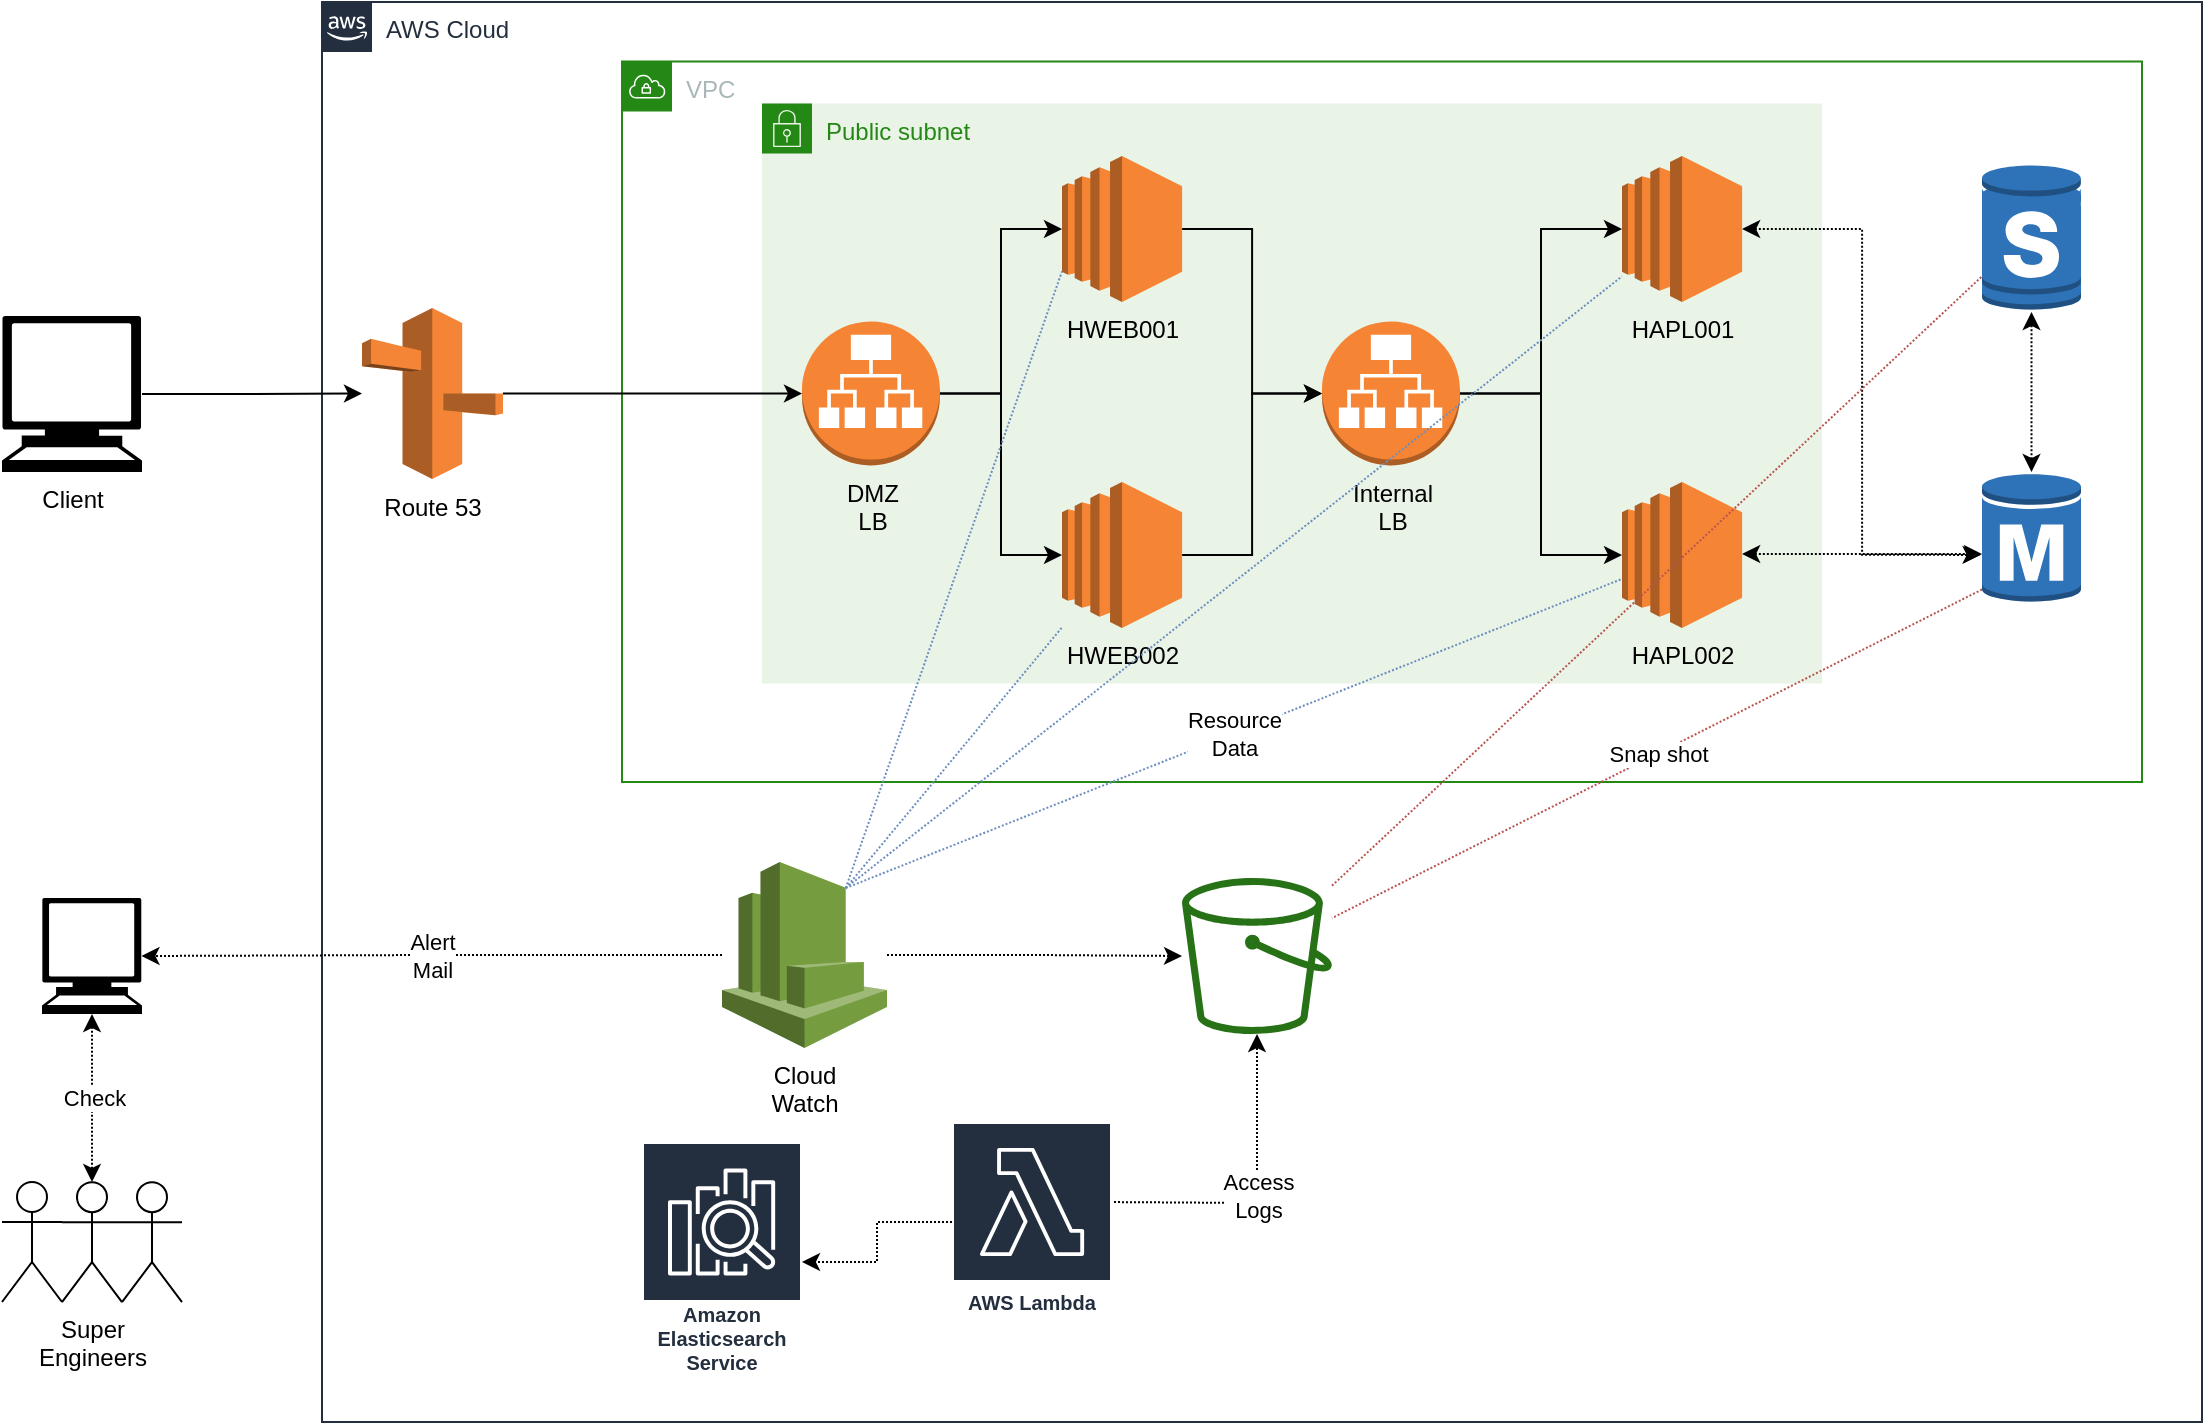 <mxfile version="13.3.8" type="device"><diagram id="Ht1M8jgEwFfnCIfOTk4-" name="Page-1"><mxGraphModel dx="1296" dy="627" grid="1" gridSize="10" guides="1" tooltips="1" connect="1" arrows="1" fold="1" page="1" pageScale="1" pageWidth="1169" pageHeight="827" math="0" shadow="0"><root><mxCell id="0"/><mxCell id="1" parent="0"/><mxCell id="ZdnkmozJVHluH6qv0zyW-1" value="AWS Cloud" style="points=[[0,0],[0.25,0],[0.5,0],[0.75,0],[1,0],[1,0.25],[1,0.5],[1,0.75],[1,1],[0.75,1],[0.5,1],[0.25,1],[0,1],[0,0.75],[0,0.5],[0,0.25]];outlineConnect=0;gradientColor=none;html=1;whiteSpace=wrap;fontSize=12;fontStyle=0;shape=mxgraph.aws4.group;grIcon=mxgraph.aws4.group_aws_cloud_alt;strokeColor=#232F3E;fillColor=none;verticalAlign=top;align=left;spacingLeft=30;fontColor=#232F3E;dashed=0;" vertex="1" parent="1"><mxGeometry x="190" y="90" width="940" height="710" as="geometry"/></mxCell><mxCell id="ZdnkmozJVHluH6qv0zyW-40" value="VPC" style="points=[[0,0],[0.25,0],[0.5,0],[0.75,0],[1,0],[1,0.25],[1,0.5],[1,0.75],[1,1],[0.75,1],[0.5,1],[0.25,1],[0,1],[0,0.75],[0,0.5],[0,0.25]];outlineConnect=0;gradientColor=none;html=1;whiteSpace=wrap;fontSize=12;fontStyle=0;shape=mxgraph.aws4.group;grIcon=mxgraph.aws4.group_vpc;strokeColor=#248814;fillColor=none;verticalAlign=top;align=left;spacingLeft=30;fontColor=#AAB7B8;dashed=0;" vertex="1" parent="1"><mxGeometry x="340" y="119.75" width="760" height="360.25" as="geometry"/></mxCell><mxCell id="ZdnkmozJVHluH6qv0zyW-7" value="Public subnet" style="points=[[0,0],[0.25,0],[0.5,0],[0.75,0],[1,0],[1,0.25],[1,0.5],[1,0.75],[1,1],[0.75,1],[0.5,1],[0.25,1],[0,1],[0,0.75],[0,0.5],[0,0.25]];outlineConnect=0;gradientColor=none;html=1;whiteSpace=wrap;fontSize=12;fontStyle=0;shape=mxgraph.aws4.group;grIcon=mxgraph.aws4.group_security_group;grStroke=0;strokeColor=#248814;fillColor=#E9F3E6;verticalAlign=top;align=left;spacingLeft=30;fontColor=#248814;dashed=0;" vertex="1" parent="1"><mxGeometry x="410" y="140.75" width="530" height="290" as="geometry"/></mxCell><mxCell id="ZdnkmozJVHluH6qv0zyW-38" style="edgeStyle=orthogonalEdgeStyle;rounded=0;orthogonalLoop=1;jettySize=auto;html=1;entryX=0;entryY=0.5;entryDx=0;entryDy=0;entryPerimeter=0;" edge="1" parent="1" source="ZdnkmozJVHluH6qv0zyW-8" target="ZdnkmozJVHluH6qv0zyW-18"><mxGeometry relative="1" as="geometry"/></mxCell><mxCell id="ZdnkmozJVHluH6qv0zyW-8" value="Route 53" style="outlineConnect=0;dashed=0;verticalLabelPosition=bottom;verticalAlign=top;align=center;html=1;shape=mxgraph.aws3.route_53;fillColor=#F58536;gradientColor=none;" vertex="1" parent="1"><mxGeometry x="210" y="243" width="70.5" height="85.5" as="geometry"/></mxCell><mxCell id="ZdnkmozJVHluH6qv0zyW-39" style="edgeStyle=orthogonalEdgeStyle;rounded=0;orthogonalLoop=1;jettySize=auto;html=1;" edge="1" parent="1" source="ZdnkmozJVHluH6qv0zyW-15" target="ZdnkmozJVHluH6qv0zyW-8"><mxGeometry relative="1" as="geometry"/></mxCell><mxCell id="ZdnkmozJVHluH6qv0zyW-15" value="Client&lt;br&gt;" style="shape=mxgraph.signs.tech.computer;html=1;fillColor=#000000;strokeColor=none;verticalLabelPosition=bottom;verticalAlign=top;align=center;" vertex="1" parent="1"><mxGeometry x="30" y="247" width="70" height="78" as="geometry"/></mxCell><mxCell id="ZdnkmozJVHluH6qv0zyW-30" style="edgeStyle=orthogonalEdgeStyle;rounded=0;orthogonalLoop=1;jettySize=auto;html=1;entryX=0;entryY=0.5;entryDx=0;entryDy=0;entryPerimeter=0;" edge="1" parent="1" source="ZdnkmozJVHluH6qv0zyW-18" target="ZdnkmozJVHluH6qv0zyW-22"><mxGeometry relative="1" as="geometry"/></mxCell><mxCell id="ZdnkmozJVHluH6qv0zyW-31" style="edgeStyle=orthogonalEdgeStyle;rounded=0;orthogonalLoop=1;jettySize=auto;html=1;entryX=0;entryY=0.5;entryDx=0;entryDy=0;entryPerimeter=0;" edge="1" parent="1" source="ZdnkmozJVHluH6qv0zyW-18" target="ZdnkmozJVHluH6qv0zyW-23"><mxGeometry relative="1" as="geometry"/></mxCell><mxCell id="ZdnkmozJVHluH6qv0zyW-18" value="DMZ&lt;br&gt;LB" style="outlineConnect=0;dashed=0;verticalLabelPosition=bottom;verticalAlign=top;align=center;html=1;shape=mxgraph.aws3.application_load_balancer;fillColor=#F58534;gradientColor=none;" vertex="1" parent="1"><mxGeometry x="430" y="249.75" width="69" height="72" as="geometry"/></mxCell><mxCell id="ZdnkmozJVHluH6qv0zyW-34" style="edgeStyle=orthogonalEdgeStyle;rounded=0;orthogonalLoop=1;jettySize=auto;html=1;entryX=0;entryY=0.5;entryDx=0;entryDy=0;entryPerimeter=0;" edge="1" parent="1" source="ZdnkmozJVHluH6qv0zyW-19" target="ZdnkmozJVHluH6qv0zyW-25"><mxGeometry relative="1" as="geometry"/></mxCell><mxCell id="ZdnkmozJVHluH6qv0zyW-35" style="edgeStyle=orthogonalEdgeStyle;rounded=0;orthogonalLoop=1;jettySize=auto;html=1;entryX=0;entryY=0.5;entryDx=0;entryDy=0;entryPerimeter=0;" edge="1" parent="1" source="ZdnkmozJVHluH6qv0zyW-19" target="ZdnkmozJVHluH6qv0zyW-24"><mxGeometry relative="1" as="geometry"/></mxCell><mxCell id="ZdnkmozJVHluH6qv0zyW-19" value="Internal&lt;br&gt;LB" style="outlineConnect=0;dashed=0;verticalLabelPosition=bottom;verticalAlign=top;align=center;html=1;shape=mxgraph.aws3.application_load_balancer;fillColor=#F58534;gradientColor=none;" vertex="1" parent="1"><mxGeometry x="690" y="249.75" width="69" height="72" as="geometry"/></mxCell><mxCell id="ZdnkmozJVHluH6qv0zyW-32" style="edgeStyle=orthogonalEdgeStyle;rounded=0;orthogonalLoop=1;jettySize=auto;html=1;entryX=0;entryY=0.5;entryDx=0;entryDy=0;entryPerimeter=0;" edge="1" parent="1" source="ZdnkmozJVHluH6qv0zyW-22" target="ZdnkmozJVHluH6qv0zyW-19"><mxGeometry relative="1" as="geometry"/></mxCell><mxCell id="ZdnkmozJVHluH6qv0zyW-22" value="HWEB001" style="outlineConnect=0;dashed=0;verticalLabelPosition=bottom;verticalAlign=top;align=center;html=1;shape=mxgraph.aws3.ec2;fillColor=#F58534;gradientColor=none;" vertex="1" parent="1"><mxGeometry x="560" y="167" width="60.05" height="73" as="geometry"/></mxCell><mxCell id="ZdnkmozJVHluH6qv0zyW-33" style="edgeStyle=orthogonalEdgeStyle;rounded=0;orthogonalLoop=1;jettySize=auto;html=1;entryX=0;entryY=0.5;entryDx=0;entryDy=0;entryPerimeter=0;" edge="1" parent="1" source="ZdnkmozJVHluH6qv0zyW-23" target="ZdnkmozJVHluH6qv0zyW-19"><mxGeometry relative="1" as="geometry"/></mxCell><mxCell id="ZdnkmozJVHluH6qv0zyW-23" value="HWEB002" style="outlineConnect=0;dashed=0;verticalLabelPosition=bottom;verticalAlign=top;align=center;html=1;shape=mxgraph.aws3.ec2;fillColor=#F58534;gradientColor=none;" vertex="1" parent="1"><mxGeometry x="560" y="330" width="60.05" height="73" as="geometry"/></mxCell><mxCell id="ZdnkmozJVHluH6qv0zyW-64" style="edgeStyle=orthogonalEdgeStyle;rounded=0;orthogonalLoop=1;jettySize=auto;html=1;dashed=1;dashPattern=1 1;startArrow=classic;startFill=1;" edge="1" parent="1" source="ZdnkmozJVHluH6qv0zyW-24"><mxGeometry relative="1" as="geometry"><mxPoint x="1020" y="366" as="targetPoint"/></mxGeometry></mxCell><mxCell id="ZdnkmozJVHluH6qv0zyW-24" value="HAPL002" style="outlineConnect=0;dashed=0;verticalLabelPosition=bottom;verticalAlign=top;align=center;html=1;shape=mxgraph.aws3.ec2;fillColor=#F58534;gradientColor=none;" vertex="1" parent="1"><mxGeometry x="840" y="330" width="60.05" height="73" as="geometry"/></mxCell><mxCell id="ZdnkmozJVHluH6qv0zyW-63" style="edgeStyle=orthogonalEdgeStyle;rounded=0;orthogonalLoop=1;jettySize=auto;html=1;entryX=-0.014;entryY=0.628;entryDx=0;entryDy=0;entryPerimeter=0;dashed=1;dashPattern=1 1;startArrow=classic;startFill=1;" edge="1" parent="1" source="ZdnkmozJVHluH6qv0zyW-25" target="ZdnkmozJVHluH6qv0zyW-60"><mxGeometry relative="1" as="geometry"><mxPoint x="1020" y="366" as="targetPoint"/></mxGeometry></mxCell><mxCell id="ZdnkmozJVHluH6qv0zyW-25" value="HAPL001" style="outlineConnect=0;dashed=0;verticalLabelPosition=bottom;verticalAlign=top;align=center;html=1;shape=mxgraph.aws3.ec2;fillColor=#F58534;gradientColor=none;" vertex="1" parent="1"><mxGeometry x="840" y="167" width="60.05" height="73" as="geometry"/></mxCell><mxCell id="ZdnkmozJVHluH6qv0zyW-58" style="edgeStyle=orthogonalEdgeStyle;rounded=0;orthogonalLoop=1;jettySize=auto;html=1;dashed=1;dashPattern=1 1;" edge="1" parent="1" source="ZdnkmozJVHluH6qv0zyW-49" target="ZdnkmozJVHluH6qv0zyW-57"><mxGeometry relative="1" as="geometry"/></mxCell><mxCell id="ZdnkmozJVHluH6qv0zyW-81" value="Alert&lt;br&gt;Mail" style="edgeStyle=orthogonalEdgeStyle;rounded=0;orthogonalLoop=1;jettySize=auto;html=1;dashed=1;dashPattern=1 1;startArrow=none;startFill=0;entryX=0.995;entryY=0.5;entryDx=0;entryDy=0;entryPerimeter=0;" edge="1" parent="1" source="ZdnkmozJVHluH6qv0zyW-49" target="ZdnkmozJVHluH6qv0zyW-82"><mxGeometry relative="1" as="geometry"><mxPoint x="120" y="612.059" as="targetPoint"/></mxGeometry></mxCell><mxCell id="ZdnkmozJVHluH6qv0zyW-49" value="Cloud&lt;br&gt;Watch" style="outlineConnect=0;dashed=0;verticalLabelPosition=bottom;verticalAlign=top;align=center;html=1;shape=mxgraph.aws3.cloudwatch;fillColor=#759C3E;gradientColor=none;" vertex="1" parent="1"><mxGeometry x="390" y="520" width="82.5" height="93" as="geometry"/></mxCell><mxCell id="ZdnkmozJVHluH6qv0zyW-52" value="" style="endArrow=none;html=1;exitX=0.75;exitY=0.14;exitDx=0;exitDy=0;exitPerimeter=0;dashed=1;dashPattern=1 1;entryX=0;entryY=0.79;entryDx=0;entryDy=0;entryPerimeter=0;fillColor=#dae8fc;strokeColor=#6c8ebf;" edge="1" parent="1" source="ZdnkmozJVHluH6qv0zyW-49" target="ZdnkmozJVHluH6qv0zyW-22"><mxGeometry width="50" height="50" relative="1" as="geometry"><mxPoint x="630" y="510" as="sourcePoint"/><mxPoint x="680" y="460" as="targetPoint"/></mxGeometry></mxCell><mxCell id="ZdnkmozJVHluH6qv0zyW-54" value="" style="endArrow=none;html=1;exitX=0.75;exitY=0.14;exitDx=0;exitDy=0;exitPerimeter=0;dashed=1;dashPattern=1 1;fillColor=#dae8fc;strokeColor=#6c8ebf;" edge="1" parent="1" source="ZdnkmozJVHluH6qv0zyW-49" target="ZdnkmozJVHluH6qv0zyW-23"><mxGeometry width="50" height="50" relative="1" as="geometry"><mxPoint x="451.875" y="643.02" as="sourcePoint"/><mxPoint x="570" y="234.67" as="targetPoint"/></mxGeometry></mxCell><mxCell id="ZdnkmozJVHluH6qv0zyW-55" value="" style="endArrow=none;html=1;exitX=0.75;exitY=0.14;exitDx=0;exitDy=0;exitPerimeter=0;dashed=1;dashPattern=1 1;fillColor=#dae8fc;strokeColor=#6c8ebf;" edge="1" parent="1" source="ZdnkmozJVHluH6qv0zyW-49" target="ZdnkmozJVHluH6qv0zyW-25"><mxGeometry width="50" height="50" relative="1" as="geometry"><mxPoint x="461.875" y="653.02" as="sourcePoint"/><mxPoint x="581.79" y="413" as="targetPoint"/></mxGeometry></mxCell><mxCell id="ZdnkmozJVHluH6qv0zyW-56" value="Resource&lt;br&gt;Data" style="endArrow=none;html=1;dashed=1;dashPattern=1 1;fillColor=#dae8fc;strokeColor=#6c8ebf;exitX=0.75;exitY=0.14;exitDx=0;exitDy=0;exitPerimeter=0;" edge="1" parent="1" source="ZdnkmozJVHluH6qv0zyW-49" target="ZdnkmozJVHluH6qv0zyW-24"><mxGeometry width="50" height="50" relative="1" as="geometry"><mxPoint x="451.875" y="643.02" as="sourcePoint"/><mxPoint x="850" y="243.621" as="targetPoint"/></mxGeometry></mxCell><mxCell id="ZdnkmozJVHluH6qv0zyW-57" value="" style="outlineConnect=0;fontColor=#232F3E;gradientColor=none;fillColor=#277116;strokeColor=none;dashed=0;verticalLabelPosition=bottom;verticalAlign=top;align=center;html=1;fontSize=12;fontStyle=0;aspect=fixed;pointerEvents=1;shape=mxgraph.aws4.bucket;" vertex="1" parent="1"><mxGeometry x="620" y="528" width="75" height="78" as="geometry"/></mxCell><mxCell id="ZdnkmozJVHluH6qv0zyW-67" value="" style="edgeStyle=orthogonalEdgeStyle;rounded=0;orthogonalLoop=1;jettySize=auto;html=1;dashed=1;dashPattern=1 1;startArrow=classic;startFill=1;" edge="1" parent="1" source="ZdnkmozJVHluH6qv0zyW-60" target="ZdnkmozJVHluH6qv0zyW-66"><mxGeometry relative="1" as="geometry"/></mxCell><mxCell id="ZdnkmozJVHluH6qv0zyW-60" value="" style="outlineConnect=0;dashed=0;verticalLabelPosition=bottom;verticalAlign=top;align=center;html=1;shape=mxgraph.aws3.rds_db_instance;fillColor=#2E73B8;gradientColor=none;" vertex="1" parent="1"><mxGeometry x="1020" y="325" width="49.5" height="66" as="geometry"/></mxCell><mxCell id="ZdnkmozJVHluH6qv0zyW-66" value="" style="outlineConnect=0;dashed=0;verticalLabelPosition=bottom;verticalAlign=top;align=center;html=1;shape=mxgraph.aws3.rds_db_instance;fillColor=#2E73B8;gradientColor=none;" vertex="1" parent="1"><mxGeometry x="1020" y="179" width="49.5" height="66" as="geometry"/></mxCell><mxCell id="ZdnkmozJVHluH6qv0zyW-65" value="" style="outlineConnect=0;dashed=0;verticalLabelPosition=bottom;verticalAlign=top;align=center;html=1;shape=mxgraph.aws3.rds_db_instance_standby_multi_az;fillColor=#2E73B8;gradientColor=none;" vertex="1" parent="1"><mxGeometry x="1020" y="171" width="49.5" height="66" as="geometry"/></mxCell><mxCell id="ZdnkmozJVHluH6qv0zyW-68" value="" style="endArrow=none;html=1;dashed=1;dashPattern=1 1;fillColor=#f8cecc;strokeColor=#b85450;" edge="1" parent="1" source="ZdnkmozJVHluH6qv0zyW-57" target="ZdnkmozJVHluH6qv0zyW-65"><mxGeometry width="50" height="50" relative="1" as="geometry"><mxPoint x="570" y="550" as="sourcePoint"/><mxPoint x="798.13" y="260.0" as="targetPoint"/></mxGeometry></mxCell><mxCell id="ZdnkmozJVHluH6qv0zyW-69" value="Snap shot" style="endArrow=none;html=1;dashed=1;dashPattern=1 1;fillColor=#f8cecc;strokeColor=#b85450;exitX=0;exitY=0.89;exitDx=0;exitDy=0;exitPerimeter=0;" edge="1" parent="1" source="ZdnkmozJVHluH6qv0zyW-60" target="ZdnkmozJVHluH6qv0zyW-57"><mxGeometry width="50" height="50" relative="1" as="geometry"><mxPoint x="570.005" y="578.35" as="sourcePoint"/><mxPoint x="1030" y="232.603" as="targetPoint"/></mxGeometry></mxCell><mxCell id="ZdnkmozJVHluH6qv0zyW-89" value="Check" style="edgeStyle=orthogonalEdgeStyle;rounded=0;orthogonalLoop=1;jettySize=auto;html=1;dashed=1;dashPattern=1 1;startArrow=classic;startFill=1;" edge="1" parent="1" source="ZdnkmozJVHluH6qv0zyW-82"><mxGeometry relative="1" as="geometry"><mxPoint x="75" y="680" as="targetPoint"/></mxGeometry></mxCell><mxCell id="ZdnkmozJVHluH6qv0zyW-82" value="" style="shape=mxgraph.signs.tech.computer;html=1;fillColor=#000000;strokeColor=none;verticalLabelPosition=bottom;verticalAlign=top;align=center;" vertex="1" parent="1"><mxGeometry x="50" y="538" width="50" height="58" as="geometry"/></mxCell><mxCell id="ZdnkmozJVHluH6qv0zyW-86" value="" style="shape=umlActor;verticalLabelPosition=bottom;verticalAlign=top;html=1;outlineConnect=0;" vertex="1" parent="1"><mxGeometry x="30" y="680" width="30" height="60" as="geometry"/></mxCell><mxCell id="ZdnkmozJVHluH6qv0zyW-87" value="Super&lt;br&gt;Engineers" style="shape=umlActor;verticalLabelPosition=bottom;verticalAlign=top;html=1;outlineConnect=0;" vertex="1" parent="1"><mxGeometry x="60" y="680.07" width="30" height="60" as="geometry"/></mxCell><mxCell id="ZdnkmozJVHluH6qv0zyW-88" value="" style="shape=umlActor;verticalLabelPosition=bottom;verticalAlign=top;html=1;outlineConnect=0;" vertex="1" parent="1"><mxGeometry x="90" y="680.07" width="30" height="60" as="geometry"/></mxCell><mxCell id="ZdnkmozJVHluH6qv0zyW-95" value="Access&lt;br&gt;Logs" style="edgeStyle=orthogonalEdgeStyle;rounded=0;orthogonalLoop=1;jettySize=auto;html=1;dashed=1;dashPattern=1 1;startArrow=none;startFill=0;" edge="1" parent="1" target="ZdnkmozJVHluH6qv0zyW-57"><mxGeometry relative="1" as="geometry"><mxPoint x="580" y="690" as="sourcePoint"/></mxGeometry></mxCell><mxCell id="ZdnkmozJVHluH6qv0zyW-97" value="Amazon Elasticsearch Service" style="outlineConnect=0;fontColor=#232F3E;gradientColor=none;strokeColor=#ffffff;fillColor=#232F3E;dashed=0;verticalLabelPosition=middle;verticalAlign=bottom;align=center;html=1;whiteSpace=wrap;fontSize=10;fontStyle=1;spacing=3;shape=mxgraph.aws4.productIcon;prIcon=mxgraph.aws4.elasticsearch_service;" vertex="1" parent="1"><mxGeometry x="350" y="660" width="80" height="120" as="geometry"/></mxCell><mxCell id="ZdnkmozJVHluH6qv0zyW-101" style="edgeStyle=orthogonalEdgeStyle;rounded=0;orthogonalLoop=1;jettySize=auto;html=1;dashed=1;dashPattern=1 1;startArrow=none;startFill=0;" edge="1" parent="1" source="ZdnkmozJVHluH6qv0zyW-98" target="ZdnkmozJVHluH6qv0zyW-97"><mxGeometry relative="1" as="geometry"/></mxCell><mxCell id="ZdnkmozJVHluH6qv0zyW-98" value="AWS Lambda" style="outlineConnect=0;fontColor=#232F3E;gradientColor=none;strokeColor=#ffffff;fillColor=#232F3E;dashed=0;verticalLabelPosition=middle;verticalAlign=bottom;align=center;html=1;whiteSpace=wrap;fontSize=10;fontStyle=1;spacing=3;shape=mxgraph.aws4.productIcon;prIcon=mxgraph.aws4.lambda;" vertex="1" parent="1"><mxGeometry x="505" y="650" width="80" height="100" as="geometry"/></mxCell></root></mxGraphModel></diagram></mxfile>